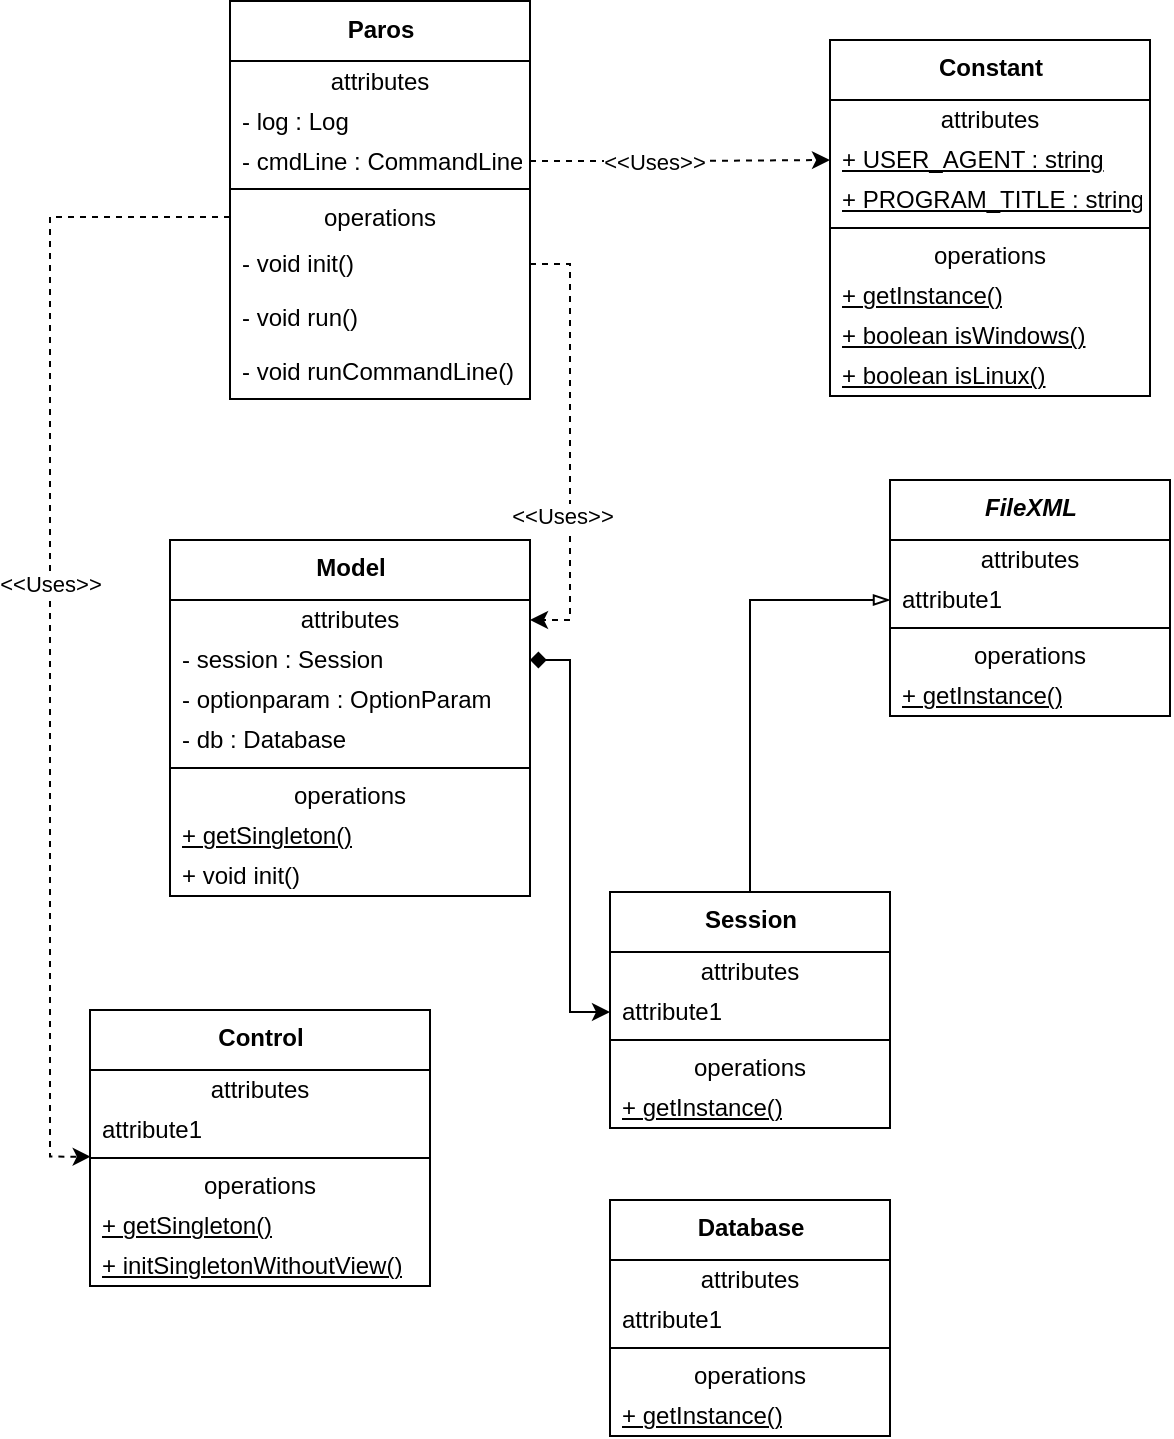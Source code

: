 <mxfile version="15.2.9" type="github">
  <diagram id="Z9POrxEhZ8tej4BVq47g" name="Page-1">
    <mxGraphModel dx="1065" dy="493" grid="1" gridSize="10" guides="1" tooltips="1" connect="1" arrows="1" fold="1" page="1" pageScale="1" pageWidth="827" pageHeight="1169" math="0" shadow="0">
      <root>
        <mxCell id="0" />
        <mxCell id="1" parent="0" />
        <mxCell id="4W3oqbQlcdMNd9oFhW5l-7" value="&lt;b&gt;Paros&lt;/b&gt;" style="swimlane;fontStyle=0;align=center;verticalAlign=top;childLayout=stackLayout;horizontal=1;startSize=30;horizontalStack=0;resizeParent=1;resizeParentMax=0;resizeLast=0;collapsible=0;marginBottom=0;html=1;" parent="1" vertex="1">
          <mxGeometry x="190" y="80.5" width="150" height="199" as="geometry" />
        </mxCell>
        <mxCell id="4W3oqbQlcdMNd9oFhW5l-8" value="attributes" style="text;html=1;strokeColor=none;fillColor=none;align=center;verticalAlign=middle;spacingLeft=4;spacingRight=4;overflow=hidden;rotatable=0;points=[[0,0.5],[1,0.5]];portConstraint=eastwest;" parent="4W3oqbQlcdMNd9oFhW5l-7" vertex="1">
          <mxGeometry y="30" width="150" height="20" as="geometry" />
        </mxCell>
        <mxCell id="4W3oqbQlcdMNd9oFhW5l-9" value="- log : Log" style="text;html=1;strokeColor=none;fillColor=none;align=left;verticalAlign=middle;spacingLeft=4;spacingRight=4;overflow=hidden;rotatable=0;points=[[0,0.5],[1,0.5]];portConstraint=eastwest;" parent="4W3oqbQlcdMNd9oFhW5l-7" vertex="1">
          <mxGeometry y="50" width="150" height="20" as="geometry" />
        </mxCell>
        <mxCell id="07vZmLZVeoe9q8lstHSA-1" value="- cmdLine : CommandLine" style="text;html=1;strokeColor=none;fillColor=none;align=left;verticalAlign=middle;spacingLeft=4;spacingRight=4;overflow=hidden;rotatable=0;points=[[0,0.5],[1,0.5]];portConstraint=eastwest;" vertex="1" parent="4W3oqbQlcdMNd9oFhW5l-7">
          <mxGeometry y="70" width="150" height="20" as="geometry" />
        </mxCell>
        <mxCell id="4W3oqbQlcdMNd9oFhW5l-12" value="" style="line;strokeWidth=1;fillColor=none;align=left;verticalAlign=middle;spacingTop=-1;spacingLeft=3;spacingRight=3;rotatable=0;labelPosition=right;points=[];portConstraint=eastwest;" parent="4W3oqbQlcdMNd9oFhW5l-7" vertex="1">
          <mxGeometry y="90" width="150" height="8" as="geometry" />
        </mxCell>
        <mxCell id="4W3oqbQlcdMNd9oFhW5l-13" value="operations" style="text;html=1;strokeColor=none;fillColor=none;align=center;verticalAlign=middle;spacingLeft=4;spacingRight=4;overflow=hidden;rotatable=0;points=[[0,0.5],[1,0.5]];portConstraint=eastwest;" parent="4W3oqbQlcdMNd9oFhW5l-7" vertex="1">
          <mxGeometry y="98" width="150" height="20" as="geometry" />
        </mxCell>
        <mxCell id="4W3oqbQlcdMNd9oFhW5l-14" value="- void init()" style="text;html=1;strokeColor=none;fillColor=none;align=left;verticalAlign=middle;spacingLeft=4;spacingRight=4;overflow=hidden;rotatable=0;points=[[0,0.5],[1,0.5]];portConstraint=eastwest;" parent="4W3oqbQlcdMNd9oFhW5l-7" vertex="1">
          <mxGeometry y="118" width="150" height="27" as="geometry" />
        </mxCell>
        <mxCell id="4W3oqbQlcdMNd9oFhW5l-31" value="- void run()" style="text;html=1;strokeColor=none;fillColor=none;align=left;verticalAlign=middle;spacingLeft=4;spacingRight=4;overflow=hidden;rotatable=0;points=[[0,0.5],[1,0.5]];portConstraint=eastwest;" parent="4W3oqbQlcdMNd9oFhW5l-7" vertex="1">
          <mxGeometry y="145" width="150" height="27" as="geometry" />
        </mxCell>
        <mxCell id="07vZmLZVeoe9q8lstHSA-12" value="- void runCommandLine()" style="text;html=1;strokeColor=none;fillColor=none;align=left;verticalAlign=middle;spacingLeft=4;spacingRight=4;overflow=hidden;rotatable=0;points=[[0,0.5],[1,0.5]];portConstraint=eastwest;" vertex="1" parent="4W3oqbQlcdMNd9oFhW5l-7">
          <mxGeometry y="172" width="150" height="27" as="geometry" />
        </mxCell>
        <mxCell id="4W3oqbQlcdMNd9oFhW5l-15" value="&lt;b&gt;Constant&lt;/b&gt;" style="swimlane;fontStyle=0;align=center;verticalAlign=top;childLayout=stackLayout;horizontal=1;startSize=30;horizontalStack=0;resizeParent=1;resizeParentMax=0;resizeLast=0;collapsible=0;marginBottom=0;html=1;" parent="1" vertex="1">
          <mxGeometry x="490" y="100" width="160" height="178" as="geometry" />
        </mxCell>
        <mxCell id="4W3oqbQlcdMNd9oFhW5l-16" value="attributes" style="text;html=1;strokeColor=none;fillColor=none;align=center;verticalAlign=middle;spacingLeft=4;spacingRight=4;overflow=hidden;rotatable=0;points=[[0,0.5],[1,0.5]];portConstraint=eastwest;" parent="4W3oqbQlcdMNd9oFhW5l-15" vertex="1">
          <mxGeometry y="30" width="160" height="20" as="geometry" />
        </mxCell>
        <mxCell id="4W3oqbQlcdMNd9oFhW5l-17" value="&lt;u&gt;+ USER_AGENT : string&lt;/u&gt;" style="text;html=1;strokeColor=none;fillColor=none;align=left;verticalAlign=middle;spacingLeft=4;spacingRight=4;overflow=hidden;rotatable=0;points=[[0,0.5],[1,0.5]];portConstraint=eastwest;" parent="4W3oqbQlcdMNd9oFhW5l-15" vertex="1">
          <mxGeometry y="50" width="160" height="20" as="geometry" />
        </mxCell>
        <mxCell id="07vZmLZVeoe9q8lstHSA-18" value="&lt;u&gt;+ PROGRAM_TITLE : string&lt;/u&gt;" style="text;html=1;strokeColor=none;fillColor=none;align=left;verticalAlign=middle;spacingLeft=4;spacingRight=4;overflow=hidden;rotatable=0;points=[[0,0.5],[1,0.5]];portConstraint=eastwest;" vertex="1" parent="4W3oqbQlcdMNd9oFhW5l-15">
          <mxGeometry y="70" width="160" height="20" as="geometry" />
        </mxCell>
        <mxCell id="4W3oqbQlcdMNd9oFhW5l-20" value="" style="line;strokeWidth=1;fillColor=none;align=left;verticalAlign=middle;spacingTop=-1;spacingLeft=3;spacingRight=3;rotatable=0;labelPosition=right;points=[];portConstraint=eastwest;" parent="4W3oqbQlcdMNd9oFhW5l-15" vertex="1">
          <mxGeometry y="90" width="160" height="8" as="geometry" />
        </mxCell>
        <mxCell id="4W3oqbQlcdMNd9oFhW5l-21" value="operations" style="text;html=1;strokeColor=none;fillColor=none;align=center;verticalAlign=middle;spacingLeft=4;spacingRight=4;overflow=hidden;rotatable=0;points=[[0,0.5],[1,0.5]];portConstraint=eastwest;" parent="4W3oqbQlcdMNd9oFhW5l-15" vertex="1">
          <mxGeometry y="98" width="160" height="20" as="geometry" />
        </mxCell>
        <mxCell id="4W3oqbQlcdMNd9oFhW5l-22" value="&lt;u&gt;+ getInstance()&lt;/u&gt;" style="text;html=1;strokeColor=none;fillColor=none;align=left;verticalAlign=middle;spacingLeft=4;spacingRight=4;overflow=hidden;rotatable=0;points=[[0,0.5],[1,0.5]];portConstraint=eastwest;" parent="4W3oqbQlcdMNd9oFhW5l-15" vertex="1">
          <mxGeometry y="118" width="160" height="20" as="geometry" />
        </mxCell>
        <mxCell id="07vZmLZVeoe9q8lstHSA-17" value="&lt;u&gt;+ boolean isWindows()&lt;/u&gt;" style="text;html=1;strokeColor=none;fillColor=none;align=left;verticalAlign=middle;spacingLeft=4;spacingRight=4;overflow=hidden;rotatable=0;points=[[0,0.5],[1,0.5]];portConstraint=eastwest;" vertex="1" parent="4W3oqbQlcdMNd9oFhW5l-15">
          <mxGeometry y="138" width="160" height="20" as="geometry" />
        </mxCell>
        <mxCell id="07vZmLZVeoe9q8lstHSA-19" value="&lt;u&gt;+ boolean isLinux()&lt;/u&gt;" style="text;html=1;strokeColor=none;fillColor=none;align=left;verticalAlign=middle;spacingLeft=4;spacingRight=4;overflow=hidden;rotatable=0;points=[[0,0.5],[1,0.5]];portConstraint=eastwest;" vertex="1" parent="4W3oqbQlcdMNd9oFhW5l-15">
          <mxGeometry y="158" width="160" height="20" as="geometry" />
        </mxCell>
        <mxCell id="4W3oqbQlcdMNd9oFhW5l-40" value="&lt;b&gt;Model&lt;br&gt;&lt;/b&gt;" style="swimlane;fontStyle=0;align=center;verticalAlign=top;childLayout=stackLayout;horizontal=1;startSize=30;horizontalStack=0;resizeParent=1;resizeParentMax=0;resizeLast=0;collapsible=0;marginBottom=0;html=1;" parent="1" vertex="1">
          <mxGeometry x="160" y="350" width="180" height="178" as="geometry" />
        </mxCell>
        <mxCell id="4W3oqbQlcdMNd9oFhW5l-41" value="attributes" style="text;html=1;strokeColor=none;fillColor=none;align=center;verticalAlign=middle;spacingLeft=4;spacingRight=4;overflow=hidden;rotatable=0;points=[[0,0.5],[1,0.5]];portConstraint=eastwest;" parent="4W3oqbQlcdMNd9oFhW5l-40" vertex="1">
          <mxGeometry y="30" width="180" height="20" as="geometry" />
        </mxCell>
        <mxCell id="4W3oqbQlcdMNd9oFhW5l-42" value="- session : Session" style="text;html=1;strokeColor=none;fillColor=none;align=left;verticalAlign=middle;spacingLeft=4;spacingRight=4;overflow=hidden;rotatable=0;points=[[0,0.5],[1,0.5]];portConstraint=eastwest;" parent="4W3oqbQlcdMNd9oFhW5l-40" vertex="1">
          <mxGeometry y="50" width="180" height="20" as="geometry" />
        </mxCell>
        <mxCell id="07vZmLZVeoe9q8lstHSA-20" value="- optionparam : OptionParam" style="text;html=1;strokeColor=none;fillColor=none;align=left;verticalAlign=middle;spacingLeft=4;spacingRight=4;overflow=hidden;rotatable=0;points=[[0,0.5],[1,0.5]];portConstraint=eastwest;" vertex="1" parent="4W3oqbQlcdMNd9oFhW5l-40">
          <mxGeometry y="70" width="180" height="20" as="geometry" />
        </mxCell>
        <mxCell id="07vZmLZVeoe9q8lstHSA-21" value="- db : Database" style="text;html=1;strokeColor=none;fillColor=none;align=left;verticalAlign=middle;spacingLeft=4;spacingRight=4;overflow=hidden;rotatable=0;points=[[0,0.5],[1,0.5]];portConstraint=eastwest;" vertex="1" parent="4W3oqbQlcdMNd9oFhW5l-40">
          <mxGeometry y="90" width="180" height="20" as="geometry" />
        </mxCell>
        <mxCell id="4W3oqbQlcdMNd9oFhW5l-45" value="" style="line;strokeWidth=1;fillColor=none;align=left;verticalAlign=middle;spacingTop=-1;spacingLeft=3;spacingRight=3;rotatable=0;labelPosition=right;points=[];portConstraint=eastwest;" parent="4W3oqbQlcdMNd9oFhW5l-40" vertex="1">
          <mxGeometry y="110" width="180" height="8" as="geometry" />
        </mxCell>
        <mxCell id="4W3oqbQlcdMNd9oFhW5l-46" value="operations" style="text;html=1;strokeColor=none;fillColor=none;align=center;verticalAlign=middle;spacingLeft=4;spacingRight=4;overflow=hidden;rotatable=0;points=[[0,0.5],[1,0.5]];portConstraint=eastwest;" parent="4W3oqbQlcdMNd9oFhW5l-40" vertex="1">
          <mxGeometry y="118" width="180" height="20" as="geometry" />
        </mxCell>
        <mxCell id="07vZmLZVeoe9q8lstHSA-22" value="&lt;u&gt;+ getSingleton()&lt;/u&gt;" style="text;html=1;strokeColor=none;fillColor=none;align=left;verticalAlign=middle;spacingLeft=4;spacingRight=4;overflow=hidden;rotatable=0;points=[[0,0.5],[1,0.5]];portConstraint=eastwest;" vertex="1" parent="4W3oqbQlcdMNd9oFhW5l-40">
          <mxGeometry y="138" width="180" height="20" as="geometry" />
        </mxCell>
        <mxCell id="4W3oqbQlcdMNd9oFhW5l-47" value="+ void init()" style="text;html=1;strokeColor=none;fillColor=none;align=left;verticalAlign=middle;spacingLeft=4;spacingRight=4;overflow=hidden;rotatable=0;points=[[0,0.5],[1,0.5]];portConstraint=eastwest;" parent="4W3oqbQlcdMNd9oFhW5l-40" vertex="1">
          <mxGeometry y="158" width="180" height="20" as="geometry" />
        </mxCell>
        <mxCell id="4W3oqbQlcdMNd9oFhW5l-48" style="edgeStyle=orthogonalEdgeStyle;rounded=0;orthogonalLoop=1;jettySize=auto;html=1;exitX=1;exitY=0.5;exitDx=0;exitDy=0;dashed=1;entryX=1;entryY=0.5;entryDx=0;entryDy=0;entryPerimeter=0;" parent="1" source="4W3oqbQlcdMNd9oFhW5l-14" target="4W3oqbQlcdMNd9oFhW5l-41" edge="1">
          <mxGeometry relative="1" as="geometry">
            <mxPoint x="430" y="370" as="targetPoint" />
          </mxGeometry>
        </mxCell>
        <mxCell id="4W3oqbQlcdMNd9oFhW5l-49" value="&amp;lt;&amp;lt;Uses&amp;gt;&amp;gt;" style="edgeLabel;html=1;align=center;verticalAlign=middle;resizable=0;points=[];" parent="1" vertex="1" connectable="0">
          <mxGeometry x="380.002" y="180" as="geometry">
            <mxPoint x="-24" y="158" as="offset" />
          </mxGeometry>
        </mxCell>
        <mxCell id="4W3oqbQlcdMNd9oFhW5l-66" style="edgeStyle=orthogonalEdgeStyle;rounded=0;orthogonalLoop=1;jettySize=auto;html=1;exitX=0.5;exitY=0;exitDx=0;exitDy=0;startArrow=none;startFill=0;endArrow=blockThin;endFill=0;" parent="1" source="4W3oqbQlcdMNd9oFhW5l-50" target="4W3oqbQlcdMNd9oFhW5l-62" edge="1">
          <mxGeometry relative="1" as="geometry" />
        </mxCell>
        <mxCell id="4W3oqbQlcdMNd9oFhW5l-50" value="&lt;b&gt;Session&lt;br&gt;&lt;/b&gt;" style="swimlane;fontStyle=0;align=center;verticalAlign=top;childLayout=stackLayout;horizontal=1;startSize=30;horizontalStack=0;resizeParent=1;resizeParentMax=0;resizeLast=0;collapsible=0;marginBottom=0;html=1;" parent="1" vertex="1">
          <mxGeometry x="380" y="526" width="140" height="118" as="geometry" />
        </mxCell>
        <mxCell id="4W3oqbQlcdMNd9oFhW5l-51" value="attributes" style="text;html=1;strokeColor=none;fillColor=none;align=center;verticalAlign=middle;spacingLeft=4;spacingRight=4;overflow=hidden;rotatable=0;points=[[0,0.5],[1,0.5]];portConstraint=eastwest;" parent="4W3oqbQlcdMNd9oFhW5l-50" vertex="1">
          <mxGeometry y="30" width="140" height="20" as="geometry" />
        </mxCell>
        <mxCell id="4W3oqbQlcdMNd9oFhW5l-52" value="attribute1" style="text;html=1;strokeColor=none;fillColor=none;align=left;verticalAlign=middle;spacingLeft=4;spacingRight=4;overflow=hidden;rotatable=0;points=[[0,0.5],[1,0.5]];portConstraint=eastwest;" parent="4W3oqbQlcdMNd9oFhW5l-50" vertex="1">
          <mxGeometry y="50" width="140" height="20" as="geometry" />
        </mxCell>
        <mxCell id="4W3oqbQlcdMNd9oFhW5l-53" value="" style="line;strokeWidth=1;fillColor=none;align=left;verticalAlign=middle;spacingTop=-1;spacingLeft=3;spacingRight=3;rotatable=0;labelPosition=right;points=[];portConstraint=eastwest;" parent="4W3oqbQlcdMNd9oFhW5l-50" vertex="1">
          <mxGeometry y="70" width="140" height="8" as="geometry" />
        </mxCell>
        <mxCell id="4W3oqbQlcdMNd9oFhW5l-54" value="operations" style="text;html=1;strokeColor=none;fillColor=none;align=center;verticalAlign=middle;spacingLeft=4;spacingRight=4;overflow=hidden;rotatable=0;points=[[0,0.5],[1,0.5]];portConstraint=eastwest;" parent="4W3oqbQlcdMNd9oFhW5l-50" vertex="1">
          <mxGeometry y="78" width="140" height="20" as="geometry" />
        </mxCell>
        <mxCell id="4W3oqbQlcdMNd9oFhW5l-55" value="&lt;u&gt;+ getInstance()&lt;/u&gt;" style="text;html=1;strokeColor=none;fillColor=none;align=left;verticalAlign=middle;spacingLeft=4;spacingRight=4;overflow=hidden;rotatable=0;points=[[0,0.5],[1,0.5]];portConstraint=eastwest;" parent="4W3oqbQlcdMNd9oFhW5l-50" vertex="1">
          <mxGeometry y="98" width="140" height="20" as="geometry" />
        </mxCell>
        <mxCell id="4W3oqbQlcdMNd9oFhW5l-56" style="edgeStyle=orthogonalEdgeStyle;rounded=0;orthogonalLoop=1;jettySize=auto;html=1;exitX=1;exitY=0.5;exitDx=0;exitDy=0;entryX=0;entryY=0.5;entryDx=0;entryDy=0;endArrow=classic;endFill=1;startArrow=diamond;startFill=1;" parent="1" source="4W3oqbQlcdMNd9oFhW5l-42" target="4W3oqbQlcdMNd9oFhW5l-52" edge="1">
          <mxGeometry relative="1" as="geometry" />
        </mxCell>
        <mxCell id="4W3oqbQlcdMNd9oFhW5l-60" value="&lt;b&gt;&lt;i&gt;FileXML&lt;/i&gt;&lt;br&gt;&lt;/b&gt;" style="swimlane;fontStyle=0;align=center;verticalAlign=top;childLayout=stackLayout;horizontal=1;startSize=30;horizontalStack=0;resizeParent=1;resizeParentMax=0;resizeLast=0;collapsible=0;marginBottom=0;html=1;" parent="1" vertex="1">
          <mxGeometry x="520" y="320" width="140" height="118" as="geometry" />
        </mxCell>
        <mxCell id="4W3oqbQlcdMNd9oFhW5l-61" value="attributes" style="text;html=1;strokeColor=none;fillColor=none;align=center;verticalAlign=middle;spacingLeft=4;spacingRight=4;overflow=hidden;rotatable=0;points=[[0,0.5],[1,0.5]];portConstraint=eastwest;" parent="4W3oqbQlcdMNd9oFhW5l-60" vertex="1">
          <mxGeometry y="30" width="140" height="20" as="geometry" />
        </mxCell>
        <mxCell id="4W3oqbQlcdMNd9oFhW5l-62" value="attribute1" style="text;html=1;strokeColor=none;fillColor=none;align=left;verticalAlign=middle;spacingLeft=4;spacingRight=4;overflow=hidden;rotatable=0;points=[[0,0.5],[1,0.5]];portConstraint=eastwest;" parent="4W3oqbQlcdMNd9oFhW5l-60" vertex="1">
          <mxGeometry y="50" width="140" height="20" as="geometry" />
        </mxCell>
        <mxCell id="4W3oqbQlcdMNd9oFhW5l-63" value="" style="line;strokeWidth=1;fillColor=none;align=left;verticalAlign=middle;spacingTop=-1;spacingLeft=3;spacingRight=3;rotatable=0;labelPosition=right;points=[];portConstraint=eastwest;" parent="4W3oqbQlcdMNd9oFhW5l-60" vertex="1">
          <mxGeometry y="70" width="140" height="8" as="geometry" />
        </mxCell>
        <mxCell id="4W3oqbQlcdMNd9oFhW5l-64" value="operations" style="text;html=1;strokeColor=none;fillColor=none;align=center;verticalAlign=middle;spacingLeft=4;spacingRight=4;overflow=hidden;rotatable=0;points=[[0,0.5],[1,0.5]];portConstraint=eastwest;" parent="4W3oqbQlcdMNd9oFhW5l-60" vertex="1">
          <mxGeometry y="78" width="140" height="20" as="geometry" />
        </mxCell>
        <mxCell id="4W3oqbQlcdMNd9oFhW5l-65" value="&lt;u&gt;+ getInstance()&lt;/u&gt;" style="text;html=1;strokeColor=none;fillColor=none;align=left;verticalAlign=middle;spacingLeft=4;spacingRight=4;overflow=hidden;rotatable=0;points=[[0,0.5],[1,0.5]];portConstraint=eastwest;" parent="4W3oqbQlcdMNd9oFhW5l-60" vertex="1">
          <mxGeometry y="98" width="140" height="20" as="geometry" />
        </mxCell>
        <mxCell id="07vZmLZVeoe9q8lstHSA-2" value="&lt;b&gt;Control&lt;br&gt;&lt;/b&gt;" style="swimlane;fontStyle=0;align=center;verticalAlign=top;childLayout=stackLayout;horizontal=1;startSize=30;horizontalStack=0;resizeParent=1;resizeParentMax=0;resizeLast=0;collapsible=0;marginBottom=0;html=1;" vertex="1" parent="1">
          <mxGeometry x="120" y="585" width="170" height="138" as="geometry" />
        </mxCell>
        <mxCell id="07vZmLZVeoe9q8lstHSA-3" value="attributes" style="text;html=1;strokeColor=none;fillColor=none;align=center;verticalAlign=middle;spacingLeft=4;spacingRight=4;overflow=hidden;rotatable=0;points=[[0,0.5],[1,0.5]];portConstraint=eastwest;" vertex="1" parent="07vZmLZVeoe9q8lstHSA-2">
          <mxGeometry y="30" width="170" height="20" as="geometry" />
        </mxCell>
        <mxCell id="07vZmLZVeoe9q8lstHSA-4" value="attribute1" style="text;html=1;strokeColor=none;fillColor=none;align=left;verticalAlign=middle;spacingLeft=4;spacingRight=4;overflow=hidden;rotatable=0;points=[[0,0.5],[1,0.5]];portConstraint=eastwest;" vertex="1" parent="07vZmLZVeoe9q8lstHSA-2">
          <mxGeometry y="50" width="170" height="20" as="geometry" />
        </mxCell>
        <mxCell id="07vZmLZVeoe9q8lstHSA-5" value="" style="line;strokeWidth=1;fillColor=none;align=left;verticalAlign=middle;spacingTop=-1;spacingLeft=3;spacingRight=3;rotatable=0;labelPosition=right;points=[];portConstraint=eastwest;" vertex="1" parent="07vZmLZVeoe9q8lstHSA-2">
          <mxGeometry y="70" width="170" height="8" as="geometry" />
        </mxCell>
        <mxCell id="07vZmLZVeoe9q8lstHSA-6" value="operations" style="text;html=1;strokeColor=none;fillColor=none;align=center;verticalAlign=middle;spacingLeft=4;spacingRight=4;overflow=hidden;rotatable=0;points=[[0,0.5],[1,0.5]];portConstraint=eastwest;" vertex="1" parent="07vZmLZVeoe9q8lstHSA-2">
          <mxGeometry y="78" width="170" height="20" as="geometry" />
        </mxCell>
        <mxCell id="07vZmLZVeoe9q8lstHSA-7" value="&lt;u&gt;+ getSingleton()&lt;/u&gt;" style="text;html=1;strokeColor=none;fillColor=none;align=left;verticalAlign=middle;spacingLeft=4;spacingRight=4;overflow=hidden;rotatable=0;points=[[0,0.5],[1,0.5]];portConstraint=eastwest;" vertex="1" parent="07vZmLZVeoe9q8lstHSA-2">
          <mxGeometry y="98" width="170" height="20" as="geometry" />
        </mxCell>
        <mxCell id="07vZmLZVeoe9q8lstHSA-11" value="&lt;u&gt;+ initSingletonWithoutView()&lt;/u&gt;" style="text;html=1;strokeColor=none;fillColor=none;align=left;verticalAlign=middle;spacingLeft=4;spacingRight=4;overflow=hidden;rotatable=0;points=[[0,0.5],[1,0.5]];portConstraint=eastwest;" vertex="1" parent="07vZmLZVeoe9q8lstHSA-2">
          <mxGeometry y="118" width="170" height="20" as="geometry" />
        </mxCell>
        <mxCell id="07vZmLZVeoe9q8lstHSA-13" style="edgeStyle=orthogonalEdgeStyle;rounded=0;orthogonalLoop=1;jettySize=auto;html=1;exitX=1;exitY=0.5;exitDx=0;exitDy=0;dashed=1;" edge="1" parent="1" source="07vZmLZVeoe9q8lstHSA-1" target="4W3oqbQlcdMNd9oFhW5l-17">
          <mxGeometry relative="1" as="geometry" />
        </mxCell>
        <mxCell id="07vZmLZVeoe9q8lstHSA-14" value="&amp;lt;&amp;lt;Uses&amp;gt;&amp;gt;" style="edgeLabel;html=1;align=center;verticalAlign=middle;resizable=0;points=[];" vertex="1" connectable="0" parent="07vZmLZVeoe9q8lstHSA-13">
          <mxGeometry x="-0.179" relative="1" as="geometry">
            <mxPoint as="offset" />
          </mxGeometry>
        </mxCell>
        <mxCell id="07vZmLZVeoe9q8lstHSA-15" style="edgeStyle=orthogonalEdgeStyle;rounded=0;orthogonalLoop=1;jettySize=auto;html=1;exitX=0;exitY=0.5;exitDx=0;exitDy=0;dashed=1;entryX=0.002;entryY=-0.233;entryDx=0;entryDy=0;entryPerimeter=0;" edge="1" parent="1" source="4W3oqbQlcdMNd9oFhW5l-13" target="07vZmLZVeoe9q8lstHSA-6">
          <mxGeometry relative="1" as="geometry">
            <mxPoint x="150" y="530" as="targetPoint" />
          </mxGeometry>
        </mxCell>
        <mxCell id="07vZmLZVeoe9q8lstHSA-16" value="&amp;lt;&amp;lt;Uses&amp;gt;&amp;gt;" style="edgeLabel;html=1;align=center;verticalAlign=middle;resizable=0;points=[];" vertex="1" connectable="0" parent="07vZmLZVeoe9q8lstHSA-15">
          <mxGeometry x="-0.059" relative="1" as="geometry">
            <mxPoint as="offset" />
          </mxGeometry>
        </mxCell>
        <mxCell id="07vZmLZVeoe9q8lstHSA-23" value="&lt;b&gt;Database&lt;br&gt;&lt;/b&gt;" style="swimlane;fontStyle=0;align=center;verticalAlign=top;childLayout=stackLayout;horizontal=1;startSize=30;horizontalStack=0;resizeParent=1;resizeParentMax=0;resizeLast=0;collapsible=0;marginBottom=0;html=1;" vertex="1" parent="1">
          <mxGeometry x="380" y="680" width="140" height="118" as="geometry" />
        </mxCell>
        <mxCell id="07vZmLZVeoe9q8lstHSA-24" value="attributes" style="text;html=1;strokeColor=none;fillColor=none;align=center;verticalAlign=middle;spacingLeft=4;spacingRight=4;overflow=hidden;rotatable=0;points=[[0,0.5],[1,0.5]];portConstraint=eastwest;" vertex="1" parent="07vZmLZVeoe9q8lstHSA-23">
          <mxGeometry y="30" width="140" height="20" as="geometry" />
        </mxCell>
        <mxCell id="07vZmLZVeoe9q8lstHSA-25" value="attribute1" style="text;html=1;strokeColor=none;fillColor=none;align=left;verticalAlign=middle;spacingLeft=4;spacingRight=4;overflow=hidden;rotatable=0;points=[[0,0.5],[1,0.5]];portConstraint=eastwest;" vertex="1" parent="07vZmLZVeoe9q8lstHSA-23">
          <mxGeometry y="50" width="140" height="20" as="geometry" />
        </mxCell>
        <mxCell id="07vZmLZVeoe9q8lstHSA-26" value="" style="line;strokeWidth=1;fillColor=none;align=left;verticalAlign=middle;spacingTop=-1;spacingLeft=3;spacingRight=3;rotatable=0;labelPosition=right;points=[];portConstraint=eastwest;" vertex="1" parent="07vZmLZVeoe9q8lstHSA-23">
          <mxGeometry y="70" width="140" height="8" as="geometry" />
        </mxCell>
        <mxCell id="07vZmLZVeoe9q8lstHSA-27" value="operations" style="text;html=1;strokeColor=none;fillColor=none;align=center;verticalAlign=middle;spacingLeft=4;spacingRight=4;overflow=hidden;rotatable=0;points=[[0,0.5],[1,0.5]];portConstraint=eastwest;" vertex="1" parent="07vZmLZVeoe9q8lstHSA-23">
          <mxGeometry y="78" width="140" height="20" as="geometry" />
        </mxCell>
        <mxCell id="07vZmLZVeoe9q8lstHSA-28" value="&lt;u&gt;+ getInstance()&lt;/u&gt;" style="text;html=1;strokeColor=none;fillColor=none;align=left;verticalAlign=middle;spacingLeft=4;spacingRight=4;overflow=hidden;rotatable=0;points=[[0,0.5],[1,0.5]];portConstraint=eastwest;" vertex="1" parent="07vZmLZVeoe9q8lstHSA-23">
          <mxGeometry y="98" width="140" height="20" as="geometry" />
        </mxCell>
      </root>
    </mxGraphModel>
  </diagram>
</mxfile>
